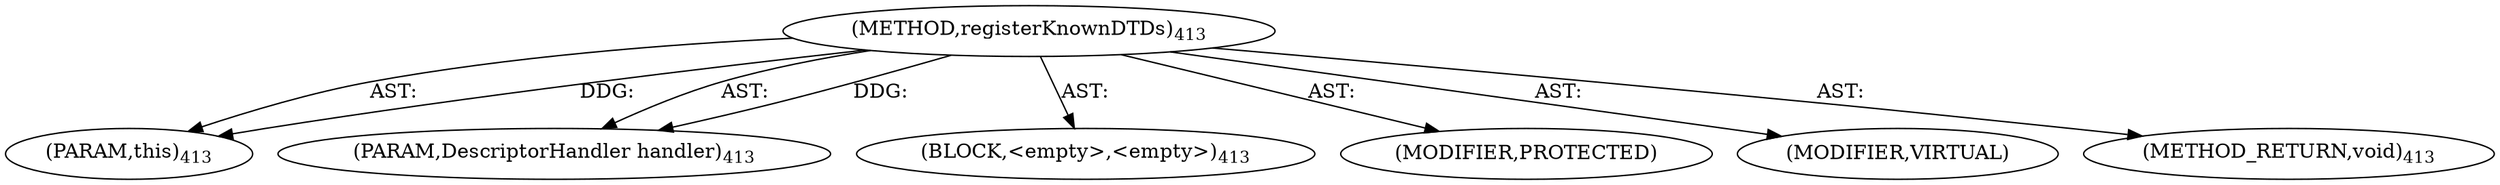 digraph "registerKnownDTDs" {  
"111669149713" [label = <(METHOD,registerKnownDTDs)<SUB>413</SUB>> ]
"115964117027" [label = <(PARAM,this)<SUB>413</SUB>> ]
"115964117028" [label = <(PARAM,DescriptorHandler handler)<SUB>413</SUB>> ]
"25769803816" [label = <(BLOCK,&lt;empty&gt;,&lt;empty&gt;)<SUB>413</SUB>> ]
"133143986237" [label = <(MODIFIER,PROTECTED)> ]
"133143986238" [label = <(MODIFIER,VIRTUAL)> ]
"128849018897" [label = <(METHOD_RETURN,void)<SUB>413</SUB>> ]
  "111669149713" -> "115964117027"  [ label = "AST: "] 
  "111669149713" -> "115964117028"  [ label = "AST: "] 
  "111669149713" -> "25769803816"  [ label = "AST: "] 
  "111669149713" -> "133143986237"  [ label = "AST: "] 
  "111669149713" -> "133143986238"  [ label = "AST: "] 
  "111669149713" -> "128849018897"  [ label = "AST: "] 
  "111669149713" -> "115964117027"  [ label = "DDG: "] 
  "111669149713" -> "115964117028"  [ label = "DDG: "] 
}

